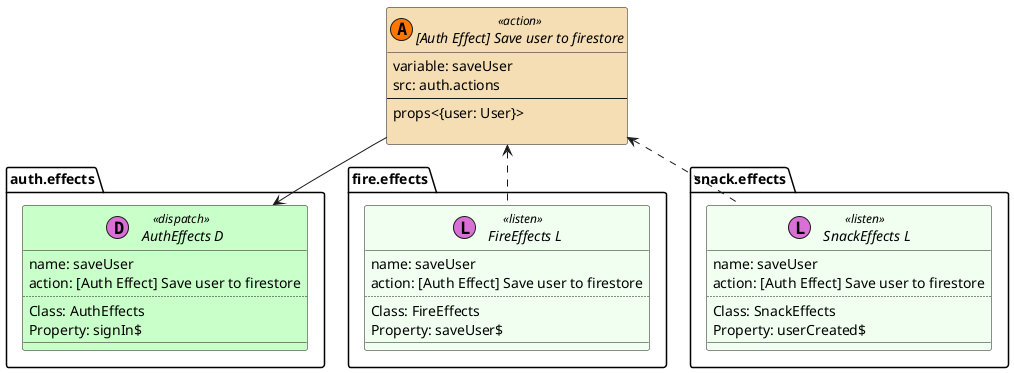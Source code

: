 @startuml [Auth Effect] Save user to firestore

set namespaceSeparator ::
skinparam class {
    BackgroundColor<<listen>> HoneyDew
    BackgroundColor<<action>> Wheat
    BackgroundColor<<dispatch>> Technology
}

interface "[Auth Effect] Save user to firestore" << (A,#FF7700) action >> {
            variable: saveUser
            src: auth.actions
            --
            props<{user: User}>

        }

        
interface "auth.effects:: AuthEffects D" << (D,orchid) dispatch >> {
            name: saveUser
            action: [Auth Effect] Save user to firestore
            ..
            Class: AuthEffects
Property: signIn$
            __
        }
        "[Auth Effect] Save user to firestore" -down-> "auth.effects:: AuthEffects D"

interface "fire.effects:: FireEffects L" << (L,orchid) listen >> {
            name: saveUser
            action: [Auth Effect] Save user to firestore
            ..
            Class: FireEffects
Property: saveUser$
            __
        }
        "[Auth Effect] Save user to firestore" <.down. "fire.effects:: FireEffects L"

interface "snack.effects:: SnackEffects L" << (L,orchid) listen >> {
            name: saveUser
            action: [Auth Effect] Save user to firestore
            ..
            Class: SnackEffects
Property: userCreated$
            __
        }
        "[Auth Effect] Save user to firestore" <.down. "snack.effects:: SnackEffects L"
 

@enduml